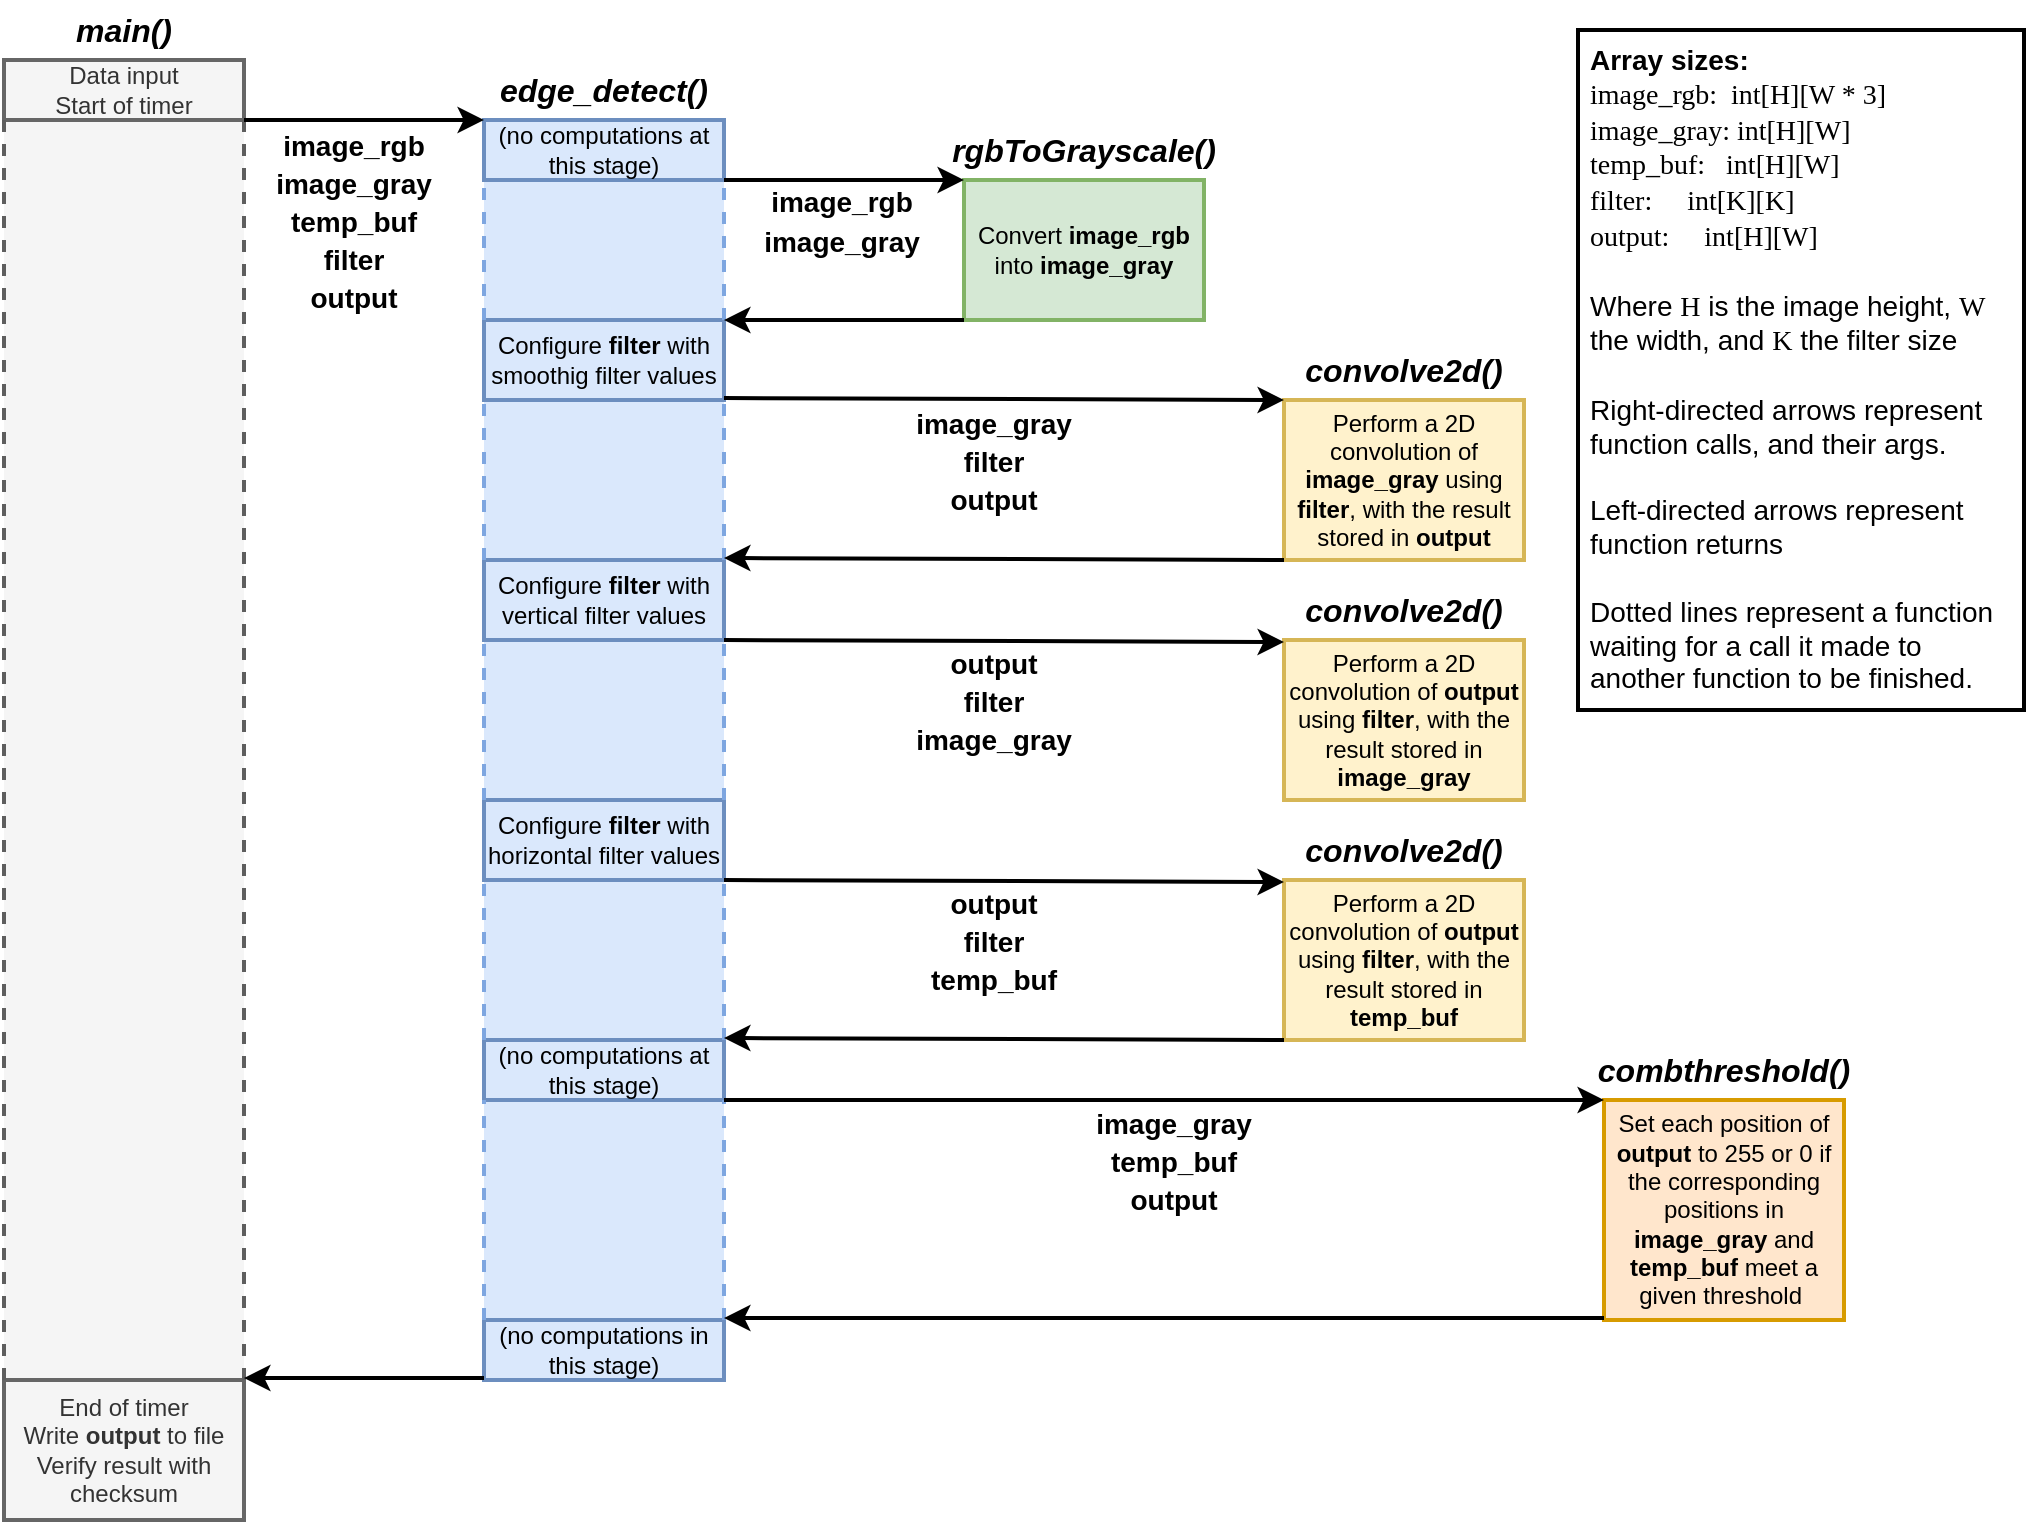 <mxfile version="19.0.3" type="device" pages="2"><diagram id="ccxOrVXAjAranKosORlL" name="V0"><mxGraphModel dx="1422" dy="857" grid="1" gridSize="10" guides="1" tooltips="1" connect="1" arrows="1" fold="1" page="1" pageScale="1" pageWidth="827" pageHeight="1169" math="0" shadow="0"><root><mxCell id="0"/><mxCell id="1" parent="0"/><mxCell id="yLVKy-cjiqrZQKPRFdLl-55" value="" style="rounded=0;whiteSpace=wrap;html=1;fontSize=16;strokeWidth=2;strokeColor=none;fillColor=#dae8fc;" parent="1" vertex="1"><mxGeometry x="320" y="90" width="120" height="570" as="geometry"/></mxCell><mxCell id="yLVKy-cjiqrZQKPRFdLl-54" value="" style="rounded=0;whiteSpace=wrap;html=1;fontSize=16;strokeWidth=2;strokeColor=none;fillColor=#f5f5f5;fontColor=#333333;" parent="1" vertex="1"><mxGeometry x="80" y="60" width="120" height="630" as="geometry"/></mxCell><mxCell id="yLVKy-cjiqrZQKPRFdLl-1" value="Data input&lt;br&gt;Start of timer" style="rounded=0;whiteSpace=wrap;html=1;strokeWidth=2;fillColor=#f5f5f5;fontColor=#333333;strokeColor=#666666;" parent="1" vertex="1"><mxGeometry x="80" y="30" width="120" height="30" as="geometry"/></mxCell><mxCell id="yLVKy-cjiqrZQKPRFdLl-2" value="(no computations in this stage)" style="rounded=0;whiteSpace=wrap;html=1;" parent="1" vertex="1"><mxGeometry x="320" y="60" width="120" height="30" as="geometry"/></mxCell><mxCell id="yLVKy-cjiqrZQKPRFdLl-3" value="Convert &lt;b&gt;image_rgb&lt;/b&gt; into &lt;b&gt;image_gray&lt;/b&gt;" style="rounded=0;whiteSpace=wrap;html=1;strokeWidth=2;fillColor=#d5e8d4;strokeColor=#82b366;" parent="1" vertex="1"><mxGeometry x="560" y="90" width="120" height="70" as="geometry"/></mxCell><mxCell id="yLVKy-cjiqrZQKPRFdLl-4" value="Configure filter with smoothig filter values" style="rounded=0;whiteSpace=wrap;html=1;" parent="1" vertex="1"><mxGeometry x="320" y="160" width="120" height="40" as="geometry"/></mxCell><mxCell id="yLVKy-cjiqrZQKPRFdLl-5" style="edgeStyle=orthogonalEdgeStyle;rounded=0;orthogonalLoop=1;jettySize=auto;html=1;exitX=0.5;exitY=1;exitDx=0;exitDy=0;" parent="1" source="yLVKy-cjiqrZQKPRFdLl-2" target="yLVKy-cjiqrZQKPRFdLl-2" edge="1"><mxGeometry relative="1" as="geometry"/></mxCell><mxCell id="yLVKy-cjiqrZQKPRFdLl-6" value="&lt;b&gt;&lt;font style=&quot;font-size: 16px;&quot;&gt;&lt;i&gt;main()&lt;/i&gt;&lt;/font&gt;&lt;/b&gt;" style="text;html=1;strokeColor=none;fillColor=none;align=center;verticalAlign=middle;whiteSpace=wrap;rounded=0;" parent="1" vertex="1"><mxGeometry x="110" width="60" height="30" as="geometry"/></mxCell><mxCell id="yLVKy-cjiqrZQKPRFdLl-7" value="&lt;span&gt;&lt;font style=&quot;font-size: 16px;&quot;&gt;&lt;i&gt;edge_detect()&lt;/i&gt;&lt;/font&gt;&lt;/span&gt;" style="text;html=1;strokeColor=none;fillColor=none;align=center;verticalAlign=middle;whiteSpace=wrap;rounded=0;fontStyle=1" parent="1" vertex="1"><mxGeometry x="350" y="30" width="60" height="30" as="geometry"/></mxCell><mxCell id="yLVKy-cjiqrZQKPRFdLl-8" value="&lt;span style=&quot;font-size: 16px;&quot;&gt;&lt;i&gt;rgbToGrayscale()&lt;/i&gt;&lt;/span&gt;" style="text;html=1;strokeColor=none;fillColor=none;align=center;verticalAlign=middle;whiteSpace=wrap;rounded=0;fontStyle=1" parent="1" vertex="1"><mxGeometry x="590" y="60" width="60" height="30" as="geometry"/></mxCell><mxCell id="yLVKy-cjiqrZQKPRFdLl-10" value="Perform a 2D convolution of &lt;b&gt;image_gray&lt;/b&gt; using &lt;b&gt;filter&lt;/b&gt;, with the result stored in &lt;b&gt;output&lt;/b&gt;" style="rounded=0;whiteSpace=wrap;html=1;strokeWidth=2;fillColor=#fff2cc;strokeColor=#d6b656;" parent="1" vertex="1"><mxGeometry x="720" y="200" width="120" height="80" as="geometry"/></mxCell><mxCell id="yLVKy-cjiqrZQKPRFdLl-11" value="&lt;span style=&quot;font-size: 16px;&quot;&gt;&lt;i&gt;convolve2d()&lt;/i&gt;&lt;/span&gt;" style="text;html=1;strokeColor=none;fillColor=none;align=center;verticalAlign=middle;whiteSpace=wrap;rounded=0;fontStyle=1" parent="1" vertex="1"><mxGeometry x="750" y="170" width="60" height="30" as="geometry"/></mxCell><mxCell id="yLVKy-cjiqrZQKPRFdLl-12" value="Configure filter with vertical filter values" style="rounded=0;whiteSpace=wrap;html=1;" parent="1" vertex="1"><mxGeometry x="320" y="280" width="120" height="40" as="geometry"/></mxCell><mxCell id="yLVKy-cjiqrZQKPRFdLl-13" value="Perform a 2D convolution of &lt;b&gt;output &lt;/b&gt;using &lt;b&gt;filter&lt;/b&gt;, with the result stored in &lt;b&gt;image_gray&lt;/b&gt;" style="rounded=0;whiteSpace=wrap;html=1;strokeWidth=2;fillColor=#fff2cc;strokeColor=#d6b656;" parent="1" vertex="1"><mxGeometry x="720" y="320" width="120" height="80" as="geometry"/></mxCell><mxCell id="yLVKy-cjiqrZQKPRFdLl-14" value="&lt;span style=&quot;font-size: 16px;&quot;&gt;&lt;i&gt;convolve2d()&lt;/i&gt;&lt;/span&gt;" style="text;html=1;strokeColor=none;fillColor=none;align=center;verticalAlign=middle;whiteSpace=wrap;rounded=0;fontStyle=1" parent="1" vertex="1"><mxGeometry x="750" y="290" width="60" height="30" as="geometry"/></mxCell><mxCell id="yLVKy-cjiqrZQKPRFdLl-15" value="Configure filter with horizontal filter values" style="rounded=0;whiteSpace=wrap;html=1;" parent="1" vertex="1"><mxGeometry x="320" y="400" width="120" height="40" as="geometry"/></mxCell><mxCell id="yLVKy-cjiqrZQKPRFdLl-16" value="Perform a 2D convolution of &lt;b&gt;output &lt;/b&gt;using &lt;b&gt;filter&lt;/b&gt;, with the result stored in &lt;b&gt;temp_buf&lt;/b&gt;" style="rounded=0;whiteSpace=wrap;html=1;strokeWidth=2;fillColor=#fff2cc;strokeColor=#d6b656;" parent="1" vertex="1"><mxGeometry x="720" y="440" width="120" height="80" as="geometry"/></mxCell><mxCell id="yLVKy-cjiqrZQKPRFdLl-17" value="&lt;span style=&quot;font-size: 16px;&quot;&gt;&lt;i&gt;convolve2d()&lt;/i&gt;&lt;/span&gt;" style="text;html=1;strokeColor=none;fillColor=none;align=center;verticalAlign=middle;whiteSpace=wrap;rounded=0;fontStyle=1" parent="1" vertex="1"><mxGeometry x="750" y="410" width="60" height="30" as="geometry"/></mxCell><mxCell id="yLVKy-cjiqrZQKPRFdLl-18" value="(no computations in this stage)" style="rounded=0;whiteSpace=wrap;html=1;" parent="1" vertex="1"><mxGeometry x="320" y="520" width="120" height="30" as="geometry"/></mxCell><mxCell id="yLVKy-cjiqrZQKPRFdLl-19" value="Set each position of &lt;b&gt;output &lt;/b&gt;to 255 or 0 if the corresponding positions in &lt;b&gt;image_gray &lt;/b&gt;and &lt;b&gt;temp_buf &lt;/b&gt;meet a given threshold&amp;nbsp;" style="rounded=0;whiteSpace=wrap;html=1;strokeWidth=2;fillColor=#ffe6cc;strokeColor=#d79b00;" parent="1" vertex="1"><mxGeometry x="880" y="550" width="120" height="110" as="geometry"/></mxCell><mxCell id="yLVKy-cjiqrZQKPRFdLl-20" value="&lt;span style=&quot;font-size: 16px;&quot;&gt;&lt;i&gt;combthreshold()&lt;/i&gt;&lt;/span&gt;" style="text;html=1;strokeColor=none;fillColor=none;align=center;verticalAlign=middle;whiteSpace=wrap;rounded=0;fontStyle=1" parent="1" vertex="1"><mxGeometry x="910" y="520" width="60" height="30" as="geometry"/></mxCell><mxCell id="yLVKy-cjiqrZQKPRFdLl-21" value="(no computations in this stage)" style="rounded=0;whiteSpace=wrap;html=1;strokeWidth=2;fillColor=#dae8fc;strokeColor=#6c8ebf;" parent="1" vertex="1"><mxGeometry x="320" y="660" width="120" height="30" as="geometry"/></mxCell><mxCell id="yLVKy-cjiqrZQKPRFdLl-22" value="End of timer&lt;br&gt;Write &lt;b&gt;output &lt;/b&gt;to file&lt;br&gt;Verify result with checksum" style="rounded=0;whiteSpace=wrap;html=1;strokeWidth=2;fillColor=#f5f5f5;fontColor=#333333;strokeColor=#666666;" parent="1" vertex="1"><mxGeometry x="80" y="690" width="120" height="70" as="geometry"/></mxCell><mxCell id="yLVKy-cjiqrZQKPRFdLl-24" value="" style="endArrow=none;dashed=1;html=1;rounded=0;fontSize=16;exitX=0;exitY=0;exitDx=0;exitDy=0;entryX=0;entryY=1;entryDx=0;entryDy=0;endSize=15;strokeWidth=2;strokeColor=#5E5E5E;" parent="1" source="yLVKy-cjiqrZQKPRFdLl-22" target="yLVKy-cjiqrZQKPRFdLl-1" edge="1"><mxGeometry width="50" height="50" relative="1" as="geometry"><mxPoint x="115" y="640" as="sourcePoint"/><mxPoint x="165" y="590" as="targetPoint"/></mxGeometry></mxCell><mxCell id="yLVKy-cjiqrZQKPRFdLl-25" value="" style="endArrow=none;dashed=1;html=1;rounded=0;fontSize=16;exitX=1;exitY=0;exitDx=0;exitDy=0;entryX=1;entryY=1;entryDx=0;entryDy=0;endSize=15;strokeWidth=2;strokeColor=#5E5E5E;" parent="1" source="yLVKy-cjiqrZQKPRFdLl-22" target="yLVKy-cjiqrZQKPRFdLl-1" edge="1"><mxGeometry width="50" height="50" relative="1" as="geometry"><mxPoint x="190" y="730" as="sourcePoint"/><mxPoint x="190" y="100" as="targetPoint"/></mxGeometry></mxCell><mxCell id="yLVKy-cjiqrZQKPRFdLl-26" value="(no computations at this stage)" style="rounded=0;whiteSpace=wrap;html=1;strokeWidth=2;fillColor=#dae8fc;strokeColor=#6c8ebf;" parent="1" vertex="1"><mxGeometry x="320" y="60" width="120" height="30" as="geometry"/></mxCell><mxCell id="yLVKy-cjiqrZQKPRFdLl-27" value="Configure &lt;b&gt;filter&lt;/b&gt; with smoothig filter values" style="rounded=0;whiteSpace=wrap;html=1;strokeWidth=2;fillColor=#dae8fc;strokeColor=#6c8ebf;" parent="1" vertex="1"><mxGeometry x="320" y="160" width="120" height="40" as="geometry"/></mxCell><mxCell id="yLVKy-cjiqrZQKPRFdLl-28" value="Configure &lt;b&gt;filter&lt;/b&gt; with vertical filter values" style="rounded=0;whiteSpace=wrap;html=1;strokeWidth=2;fillColor=#dae8fc;strokeColor=#6c8ebf;" parent="1" vertex="1"><mxGeometry x="320" y="280" width="120" height="40" as="geometry"/></mxCell><mxCell id="yLVKy-cjiqrZQKPRFdLl-29" value="Configure &lt;b&gt;filter&lt;/b&gt; with horizontal filter values" style="rounded=0;whiteSpace=wrap;html=1;strokeWidth=2;fillColor=#dae8fc;strokeColor=#6c8ebf;" parent="1" vertex="1"><mxGeometry x="320" y="400" width="120" height="40" as="geometry"/></mxCell><mxCell id="yLVKy-cjiqrZQKPRFdLl-30" value="(no computations at this stage)" style="rounded=0;whiteSpace=wrap;html=1;strokeWidth=2;fillColor=#dae8fc;strokeColor=#6c8ebf;" parent="1" vertex="1"><mxGeometry x="320" y="520" width="120" height="30" as="geometry"/></mxCell><mxCell id="yLVKy-cjiqrZQKPRFdLl-31" value="" style="endArrow=none;dashed=1;html=1;rounded=0;fontSize=16;endSize=15;strokeWidth=2;entryX=0;entryY=1;entryDx=0;entryDy=0;exitX=0;exitY=0;exitDx=0;exitDy=0;strokeColor=#7EA6E0;" parent="1" source="yLVKy-cjiqrZQKPRFdLl-27" target="yLVKy-cjiqrZQKPRFdLl-26" edge="1"><mxGeometry width="50" height="50" relative="1" as="geometry"><mxPoint x="240" y="440" as="sourcePoint"/><mxPoint x="290" y="390" as="targetPoint"/></mxGeometry></mxCell><mxCell id="yLVKy-cjiqrZQKPRFdLl-33" value="" style="endArrow=none;dashed=1;html=1;rounded=0;fontSize=16;endSize=15;strokeWidth=2;entryX=0;entryY=1;entryDx=0;entryDy=0;exitX=0;exitY=0;exitDx=0;exitDy=0;strokeColor=#7EA6E0;" parent="1" source="yLVKy-cjiqrZQKPRFdLl-28" target="yLVKy-cjiqrZQKPRFdLl-27" edge="1"><mxGeometry width="50" height="50" relative="1" as="geometry"><mxPoint x="240" y="440" as="sourcePoint"/><mxPoint x="290" y="390" as="targetPoint"/></mxGeometry></mxCell><mxCell id="yLVKy-cjiqrZQKPRFdLl-34" value="" style="endArrow=none;dashed=1;html=1;rounded=0;fontSize=16;endSize=15;strokeWidth=2;entryX=0;entryY=1;entryDx=0;entryDy=0;exitX=0;exitY=0;exitDx=0;exitDy=0;strokeColor=#7EA6E0;" parent="1" source="yLVKy-cjiqrZQKPRFdLl-29" target="yLVKy-cjiqrZQKPRFdLl-28" edge="1"><mxGeometry width="50" height="50" relative="1" as="geometry"><mxPoint x="240" y="440" as="sourcePoint"/><mxPoint x="290" y="390" as="targetPoint"/></mxGeometry></mxCell><mxCell id="yLVKy-cjiqrZQKPRFdLl-35" value="" style="endArrow=none;dashed=1;html=1;rounded=0;fontSize=16;endSize=15;strokeWidth=2;entryX=0;entryY=1;entryDx=0;entryDy=0;exitX=0;exitY=0;exitDx=0;exitDy=0;strokeColor=#7EA6E0;" parent="1" source="yLVKy-cjiqrZQKPRFdLl-30" target="yLVKy-cjiqrZQKPRFdLl-29" edge="1"><mxGeometry width="50" height="50" relative="1" as="geometry"><mxPoint x="240" y="440" as="sourcePoint"/><mxPoint x="290" y="390" as="targetPoint"/></mxGeometry></mxCell><mxCell id="yLVKy-cjiqrZQKPRFdLl-36" value="" style="endArrow=none;dashed=1;html=1;rounded=0;fontSize=16;endSize=15;strokeWidth=2;entryX=0;entryY=1;entryDx=0;entryDy=0;exitX=0;exitY=0;exitDx=0;exitDy=0;strokeColor=#7EA6E0;" parent="1" source="yLVKy-cjiqrZQKPRFdLl-21" target="yLVKy-cjiqrZQKPRFdLl-30" edge="1"><mxGeometry width="50" height="50" relative="1" as="geometry"><mxPoint x="240" y="440" as="sourcePoint"/><mxPoint x="290" y="390" as="targetPoint"/></mxGeometry></mxCell><mxCell id="yLVKy-cjiqrZQKPRFdLl-37" value="" style="endArrow=none;dashed=1;html=1;rounded=0;fontSize=16;endSize=15;strokeWidth=2;entryX=1;entryY=1;entryDx=0;entryDy=0;exitX=1;exitY=0;exitDx=0;exitDy=0;strokeColor=#7EA6E0;" parent="1" source="yLVKy-cjiqrZQKPRFdLl-27" target="yLVKy-cjiqrZQKPRFdLl-26" edge="1"><mxGeometry width="50" height="50" relative="1" as="geometry"><mxPoint x="240" y="440" as="sourcePoint"/><mxPoint x="290" y="390" as="targetPoint"/></mxGeometry></mxCell><mxCell id="yLVKy-cjiqrZQKPRFdLl-38" value="" style="endArrow=none;dashed=1;html=1;rounded=0;fontSize=16;endSize=15;strokeWidth=2;entryX=1;entryY=1;entryDx=0;entryDy=0;exitX=1;exitY=0;exitDx=0;exitDy=0;strokeColor=#7EA6E0;" parent="1" source="yLVKy-cjiqrZQKPRFdLl-28" target="yLVKy-cjiqrZQKPRFdLl-27" edge="1"><mxGeometry width="50" height="50" relative="1" as="geometry"><mxPoint x="240" y="440" as="sourcePoint"/><mxPoint x="290" y="390" as="targetPoint"/></mxGeometry></mxCell><mxCell id="yLVKy-cjiqrZQKPRFdLl-39" value="" style="endArrow=none;dashed=1;html=1;rounded=0;fontSize=16;endSize=15;strokeWidth=2;entryX=1;entryY=1;entryDx=0;entryDy=0;exitX=1;exitY=0;exitDx=0;exitDy=0;strokeColor=#7EA6E0;" parent="1" source="yLVKy-cjiqrZQKPRFdLl-29" target="yLVKy-cjiqrZQKPRFdLl-28" edge="1"><mxGeometry width="50" height="50" relative="1" as="geometry"><mxPoint x="240" y="440" as="sourcePoint"/><mxPoint x="290" y="390" as="targetPoint"/></mxGeometry></mxCell><mxCell id="yLVKy-cjiqrZQKPRFdLl-40" value="" style="endArrow=none;dashed=1;html=1;rounded=0;fontSize=16;endSize=15;strokeWidth=2;entryX=1;entryY=1;entryDx=0;entryDy=0;exitX=1;exitY=0;exitDx=0;exitDy=0;strokeColor=#7EA6E0;" parent="1" source="yLVKy-cjiqrZQKPRFdLl-30" target="yLVKy-cjiqrZQKPRFdLl-29" edge="1"><mxGeometry width="50" height="50" relative="1" as="geometry"><mxPoint x="240" y="440" as="sourcePoint"/><mxPoint x="290" y="390" as="targetPoint"/></mxGeometry></mxCell><mxCell id="yLVKy-cjiqrZQKPRFdLl-41" value="" style="endArrow=none;dashed=1;html=1;rounded=0;fontSize=16;endSize=15;strokeWidth=2;entryX=1;entryY=1;entryDx=0;entryDy=0;exitX=1;exitY=0;exitDx=0;exitDy=0;strokeColor=#7EA6E0;" parent="1" source="yLVKy-cjiqrZQKPRFdLl-21" target="yLVKy-cjiqrZQKPRFdLl-30" edge="1"><mxGeometry width="50" height="50" relative="1" as="geometry"><mxPoint x="240" y="440" as="sourcePoint"/><mxPoint x="290" y="390" as="targetPoint"/></mxGeometry></mxCell><mxCell id="yLVKy-cjiqrZQKPRFdLl-42" value="" style="endArrow=classic;html=1;rounded=0;fontSize=16;endSize=7;strokeWidth=2;exitX=1;exitY=1;exitDx=0;exitDy=0;entryX=0;entryY=0;entryDx=0;entryDy=0;" parent="1" source="yLVKy-cjiqrZQKPRFdLl-1" target="yLVKy-cjiqrZQKPRFdLl-26" edge="1"><mxGeometry width="50" height="50" relative="1" as="geometry"><mxPoint x="470" y="290" as="sourcePoint"/><mxPoint x="520" y="240" as="targetPoint"/></mxGeometry></mxCell><mxCell id="yLVKy-cjiqrZQKPRFdLl-44" value="" style="endArrow=classic;html=1;rounded=0;fontSize=16;endSize=7;strokeWidth=2;exitX=1;exitY=1;exitDx=0;exitDy=0;entryX=0;entryY=0;entryDx=0;entryDy=0;" parent="1" edge="1"><mxGeometry width="50" height="50" relative="1" as="geometry"><mxPoint x="440" y="90" as="sourcePoint"/><mxPoint x="560" y="90" as="targetPoint"/></mxGeometry></mxCell><mxCell id="yLVKy-cjiqrZQKPRFdLl-45" value="" style="endArrow=classic;html=1;rounded=0;fontSize=16;endSize=7;strokeWidth=2;exitX=1;exitY=1;exitDx=0;exitDy=0;entryX=0;entryY=0;entryDx=0;entryDy=0;" parent="1" target="yLVKy-cjiqrZQKPRFdLl-10" edge="1"><mxGeometry width="50" height="50" relative="1" as="geometry"><mxPoint x="440" y="199" as="sourcePoint"/><mxPoint x="560" y="199" as="targetPoint"/></mxGeometry></mxCell><mxCell id="yLVKy-cjiqrZQKPRFdLl-46" value="" style="endArrow=classic;html=1;rounded=0;fontSize=16;endSize=7;strokeWidth=2;exitX=1;exitY=1;exitDx=0;exitDy=0;entryX=0;entryY=0;entryDx=0;entryDy=0;" parent="1" edge="1"><mxGeometry width="50" height="50" relative="1" as="geometry"><mxPoint x="440" y="320" as="sourcePoint"/><mxPoint x="720" y="321" as="targetPoint"/></mxGeometry></mxCell><mxCell id="yLVKy-cjiqrZQKPRFdLl-47" value="" style="endArrow=classic;html=1;rounded=0;fontSize=16;endSize=7;strokeWidth=2;exitX=1;exitY=1;exitDx=0;exitDy=0;entryX=0;entryY=0;entryDx=0;entryDy=0;" parent="1" edge="1"><mxGeometry width="50" height="50" relative="1" as="geometry"><mxPoint x="440" y="440" as="sourcePoint"/><mxPoint x="720" y="441" as="targetPoint"/></mxGeometry></mxCell><mxCell id="yLVKy-cjiqrZQKPRFdLl-48" value="" style="endArrow=classic;html=1;rounded=0;fontSize=16;endSize=7;strokeWidth=2;exitX=1;exitY=1;exitDx=0;exitDy=0;entryX=0;entryY=0;entryDx=0;entryDy=0;" parent="1" edge="1"><mxGeometry width="50" height="50" relative="1" as="geometry"><mxPoint x="320" y="689" as="sourcePoint"/><mxPoint x="200" y="689" as="targetPoint"/></mxGeometry></mxCell><mxCell id="yLVKy-cjiqrZQKPRFdLl-49" value="" style="endArrow=classic;html=1;rounded=0;fontSize=16;endSize=7;strokeWidth=2;exitX=1;exitY=1;exitDx=0;exitDy=0;entryX=0;entryY=0;entryDx=0;entryDy=0;" parent="1" edge="1"><mxGeometry width="50" height="50" relative="1" as="geometry"><mxPoint x="560" y="160" as="sourcePoint"/><mxPoint x="440" y="160" as="targetPoint"/></mxGeometry></mxCell><mxCell id="yLVKy-cjiqrZQKPRFdLl-50" value="" style="endArrow=classic;html=1;rounded=0;fontSize=16;endSize=7;strokeWidth=2;exitX=1;exitY=1;exitDx=0;exitDy=0;entryX=0;entryY=0;entryDx=0;entryDy=0;" parent="1" edge="1"><mxGeometry width="50" height="50" relative="1" as="geometry"><mxPoint x="720" y="280" as="sourcePoint"/><mxPoint x="440" y="279" as="targetPoint"/></mxGeometry></mxCell><mxCell id="yLVKy-cjiqrZQKPRFdLl-51" value="" style="endArrow=classic;html=1;rounded=0;fontSize=16;endSize=7;strokeWidth=2;exitX=1;exitY=1;exitDx=0;exitDy=0;entryX=0;entryY=0;entryDx=0;entryDy=0;" parent="1" edge="1"><mxGeometry width="50" height="50" relative="1" as="geometry"><mxPoint x="720" y="520" as="sourcePoint"/><mxPoint x="440" y="519" as="targetPoint"/></mxGeometry></mxCell><mxCell id="yLVKy-cjiqrZQKPRFdLl-52" value="" style="endArrow=classic;html=1;rounded=0;fontSize=16;endSize=7;strokeWidth=2;exitX=1;exitY=1;exitDx=0;exitDy=0;entryX=0;entryY=0;entryDx=0;entryDy=0;" parent="1" target="yLVKy-cjiqrZQKPRFdLl-19" edge="1"><mxGeometry width="50" height="50" relative="1" as="geometry"><mxPoint x="440" y="550" as="sourcePoint"/><mxPoint x="720" y="551" as="targetPoint"/></mxGeometry></mxCell><mxCell id="yLVKy-cjiqrZQKPRFdLl-53" value="" style="endArrow=classic;html=1;rounded=0;fontSize=16;endSize=7;strokeWidth=2;exitX=1;exitY=1;exitDx=0;exitDy=0;entryX=0;entryY=0;entryDx=0;entryDy=0;" parent="1" edge="1"><mxGeometry width="50" height="50" relative="1" as="geometry"><mxPoint x="880" y="659" as="sourcePoint"/><mxPoint x="440" y="659" as="targetPoint"/></mxGeometry></mxCell><mxCell id="yLVKy-cjiqrZQKPRFdLl-57" value="&lt;b style=&quot;font-size: 14px;&quot;&gt;image_rgb&lt;br&gt;image_gray&lt;br&gt;temp_buf&lt;br&gt;filter&lt;br&gt;output&lt;/b&gt;" style="text;html=1;strokeColor=none;fillColor=none;align=center;verticalAlign=middle;whiteSpace=wrap;rounded=0;fontSize=16;" parent="1" vertex="1"><mxGeometry x="210" y="40" width="90" height="140" as="geometry"/></mxCell><mxCell id="yLVKy-cjiqrZQKPRFdLl-58" value="&lt;b style=&quot;font-size: 14px;&quot;&gt;image_rgb&lt;br&gt;image_gray&lt;br&gt;&lt;/b&gt;" style="text;html=1;strokeColor=none;fillColor=none;align=center;verticalAlign=middle;whiteSpace=wrap;rounded=0;fontSize=16;" parent="1" vertex="1"><mxGeometry x="454" y="85" width="90" height="50" as="geometry"/></mxCell><mxCell id="yLVKy-cjiqrZQKPRFdLl-59" value="&lt;b style=&quot;font-size: 14px;&quot;&gt;image_gray&lt;br&gt;filter&lt;br&gt;output&lt;/b&gt;" style="text;html=1;strokeColor=none;fillColor=none;align=center;verticalAlign=middle;whiteSpace=wrap;rounded=0;fontSize=16;" parent="1" vertex="1"><mxGeometry x="530" y="200" width="90" height="60" as="geometry"/></mxCell><mxCell id="yLVKy-cjiqrZQKPRFdLl-61" value="&lt;font style=&quot;font-size: 14px;&quot;&gt;&lt;b&gt;output&lt;br&gt;filter&lt;br&gt;image_gray&lt;/b&gt;&lt;/font&gt;" style="text;html=1;strokeColor=none;fillColor=none;align=center;verticalAlign=middle;whiteSpace=wrap;rounded=0;fontSize=16;" parent="1" vertex="1"><mxGeometry x="530" y="320" width="90" height="60" as="geometry"/></mxCell><mxCell id="yLVKy-cjiqrZQKPRFdLl-62" value="&lt;font style=&quot;font-size: 14px;&quot;&gt;&lt;b&gt;output&lt;br&gt;filter&lt;br&gt;temp_buf&lt;br&gt;&lt;/b&gt;&lt;/font&gt;" style="text;html=1;strokeColor=none;fillColor=none;align=center;verticalAlign=middle;whiteSpace=wrap;rounded=0;fontSize=16;" parent="1" vertex="1"><mxGeometry x="530" y="440" width="90" height="60" as="geometry"/></mxCell><mxCell id="yLVKy-cjiqrZQKPRFdLl-63" value="&lt;font style=&quot;font-size: 14px;&quot;&gt;&lt;b&gt;image_gray&lt;br&gt;temp_buf&lt;br&gt;output&lt;br&gt;&lt;/b&gt;&lt;/font&gt;" style="text;html=1;strokeColor=none;fillColor=none;align=center;verticalAlign=middle;whiteSpace=wrap;rounded=0;fontSize=16;" parent="1" vertex="1"><mxGeometry x="620" y="550" width="90" height="60" as="geometry"/></mxCell><mxCell id="yLVKy-cjiqrZQKPRFdLl-64" value="&lt;b&gt;Array sizes:&lt;/b&gt;&lt;br&gt;&lt;font face=&quot;Lucida Console&quot;&gt;image_rgb:&amp;nbsp; int[H][W * 3]&lt;br&gt;image_gray: int[H][W]&lt;br&gt;temp_buf:&amp;nbsp; &amp;nbsp;int[H][W]&lt;br&gt;filter:&amp;nbsp; &amp;nbsp; &amp;nbsp;int[K][K]&lt;br&gt;output:&amp;nbsp; &amp;nbsp; &amp;nbsp;int[H][W]&lt;/font&gt;&lt;br&gt;&lt;br&gt;Where &lt;font face=&quot;Lucida Console&quot;&gt;H&lt;/font&gt; is the image height, &lt;font face=&quot;Lucida Console&quot;&gt;W&lt;/font&gt; the width, and &lt;font face=&quot;Lucida Console&quot;&gt;K&lt;/font&gt; the filter size&lt;br&gt;&lt;br&gt;Right-directed arrows represent function calls, and their args.&lt;br&gt;&lt;br&gt;Left-directed arrows represent function returns&lt;br&gt;&lt;br&gt;Dotted lines represent a function waiting for a call it made to another function to be finished." style="rounded=0;whiteSpace=wrap;html=1;fontSize=14;strokeWidth=2;align=left;verticalAlign=top;spacingRight=4;spacingLeft=4;" parent="1" vertex="1"><mxGeometry x="867" y="15" width="223" height="340" as="geometry"/></mxCell></root></mxGraphModel></diagram><diagram name="V0CE" id="IgZi2u6D_sZ9VnuwloYx"><mxGraphModel dx="1422" dy="857" grid="1" gridSize="10" guides="1" tooltips="1" connect="1" arrows="1" fold="1" page="1" pageScale="1" pageWidth="827" pageHeight="1169" math="0" shadow="0"><root><mxCell id="4WJlvGNZ0KRUHMqOO3Tz-0"/><mxCell id="4WJlvGNZ0KRUHMqOO3Tz-1" parent="4WJlvGNZ0KRUHMqOO3Tz-0"/><mxCell id="4WJlvGNZ0KRUHMqOO3Tz-2" value="" style="rounded=0;whiteSpace=wrap;html=1;fontSize=16;strokeWidth=2;strokeColor=none;fillColor=#dae8fc;" vertex="1" parent="4WJlvGNZ0KRUHMqOO3Tz-1"><mxGeometry x="320" y="90" width="120" height="610" as="geometry"/></mxCell><mxCell id="4WJlvGNZ0KRUHMqOO3Tz-3" value="" style="rounded=0;whiteSpace=wrap;html=1;fontSize=16;strokeWidth=2;strokeColor=none;fillColor=#f5f5f5;fontColor=#333333;" vertex="1" parent="4WJlvGNZ0KRUHMqOO3Tz-1"><mxGeometry x="80" y="60" width="120" height="670" as="geometry"/></mxCell><mxCell id="4WJlvGNZ0KRUHMqOO3Tz-4" value="Data input&lt;br&gt;Start of timer" style="rounded=0;whiteSpace=wrap;html=1;strokeWidth=2;fillColor=#f5f5f5;fontColor=#333333;strokeColor=#666666;" vertex="1" parent="4WJlvGNZ0KRUHMqOO3Tz-1"><mxGeometry x="80" y="30" width="120" height="30" as="geometry"/></mxCell><mxCell id="4WJlvGNZ0KRUHMqOO3Tz-5" value="(no computations in this stage)" style="rounded=0;whiteSpace=wrap;html=1;" vertex="1" parent="4WJlvGNZ0KRUHMqOO3Tz-1"><mxGeometry x="320" y="60" width="120" height="30" as="geometry"/></mxCell><mxCell id="4WJlvGNZ0KRUHMqOO3Tz-6" value="Convert &lt;b&gt;image_rgb&lt;/b&gt; into &lt;b&gt;image_gray&lt;/b&gt;" style="rounded=0;whiteSpace=wrap;html=1;strokeWidth=2;fillColor=#d5e8d4;strokeColor=#82b366;" vertex="1" parent="4WJlvGNZ0KRUHMqOO3Tz-1"><mxGeometry x="560" y="120" width="120" height="70" as="geometry"/></mxCell><mxCell id="4WJlvGNZ0KRUHMqOO3Tz-8" style="edgeStyle=orthogonalEdgeStyle;rounded=0;orthogonalLoop=1;jettySize=auto;html=1;exitX=0.5;exitY=1;exitDx=0;exitDy=0;" edge="1" parent="4WJlvGNZ0KRUHMqOO3Tz-1" source="4WJlvGNZ0KRUHMqOO3Tz-5" target="4WJlvGNZ0KRUHMqOO3Tz-5"><mxGeometry relative="1" as="geometry"/></mxCell><mxCell id="4WJlvGNZ0KRUHMqOO3Tz-9" value="&lt;b&gt;&lt;font style=&quot;font-size: 16px;&quot;&gt;&lt;i&gt;main()&lt;/i&gt;&lt;/font&gt;&lt;/b&gt;" style="text;html=1;strokeColor=none;fillColor=none;align=center;verticalAlign=middle;whiteSpace=wrap;rounded=0;" vertex="1" parent="4WJlvGNZ0KRUHMqOO3Tz-1"><mxGeometry x="110" width="60" height="30" as="geometry"/></mxCell><mxCell id="4WJlvGNZ0KRUHMqOO3Tz-10" value="&lt;span&gt;&lt;font style=&quot;font-size: 16px;&quot;&gt;&lt;i&gt;edge_detect()&lt;/i&gt;&lt;/font&gt;&lt;/span&gt;" style="text;html=1;strokeColor=none;fillColor=none;align=center;verticalAlign=middle;whiteSpace=wrap;rounded=0;fontStyle=1" vertex="1" parent="4WJlvGNZ0KRUHMqOO3Tz-1"><mxGeometry x="350" y="30" width="60" height="30" as="geometry"/></mxCell><mxCell id="4WJlvGNZ0KRUHMqOO3Tz-11" value="&lt;span style=&quot;font-size: 16px;&quot;&gt;&lt;i&gt;rgbToGrayscale()&lt;/i&gt;&lt;/span&gt;" style="text;html=1;strokeColor=none;fillColor=none;align=center;verticalAlign=middle;whiteSpace=wrap;rounded=0;fontStyle=1" vertex="1" parent="4WJlvGNZ0KRUHMqOO3Tz-1"><mxGeometry x="590" y="90" width="60" height="30" as="geometry"/></mxCell><mxCell id="4WJlvGNZ0KRUHMqOO3Tz-12" value="Perform a 2D conv. of &lt;b&gt;image_gray&lt;/b&gt; using a local smoothing filter, with the result stored in &lt;b&gt;output&lt;/b&gt;" style="rounded=0;whiteSpace=wrap;html=1;strokeWidth=2;fillColor=#fff2cc;strokeColor=#d6b656;" vertex="1" parent="4WJlvGNZ0KRUHMqOO3Tz-1"><mxGeometry x="680" y="230" width="120" height="80" as="geometry"/></mxCell><mxCell id="4WJlvGNZ0KRUHMqOO3Tz-13" value="&lt;span style=&quot;font-size: 16px;&quot;&gt;&lt;i&gt;convolve2d_smooth()&lt;/i&gt;&lt;/span&gt;" style="text;html=1;strokeColor=none;fillColor=none;align=center;verticalAlign=middle;whiteSpace=wrap;rounded=0;fontStyle=1" vertex="1" parent="4WJlvGNZ0KRUHMqOO3Tz-1"><mxGeometry x="710" y="200" width="60" height="30" as="geometry"/></mxCell><mxCell id="4WJlvGNZ0KRUHMqOO3Tz-15" value="Perform a 2D conv. of &lt;b&gt;output &lt;/b&gt;using local vertical filter, with the result stored in &lt;b&gt;image_gray&lt;/b&gt;" style="rounded=0;whiteSpace=wrap;html=1;strokeWidth=2;fillColor=#e1d5e7;strokeColor=#9673a6;" vertex="1" parent="4WJlvGNZ0KRUHMqOO3Tz-1"><mxGeometry x="800" y="350" width="120" height="80" as="geometry"/></mxCell><mxCell id="4WJlvGNZ0KRUHMqOO3Tz-16" value="&lt;span style=&quot;font-size: 16px;&quot;&gt;&lt;i&gt;convolve2d_vertical()&lt;/i&gt;&lt;/span&gt;" style="text;html=1;strokeColor=none;fillColor=none;align=center;verticalAlign=middle;whiteSpace=wrap;rounded=0;fontStyle=1" vertex="1" parent="4WJlvGNZ0KRUHMqOO3Tz-1"><mxGeometry x="830" y="320" width="60" height="30" as="geometry"/></mxCell><mxCell id="4WJlvGNZ0KRUHMqOO3Tz-18" value="Perform a 2D conv. of &lt;b&gt;output &lt;/b&gt;using a local horizontal filter, with the result stored in &lt;b&gt;temp_buf&lt;/b&gt;" style="rounded=0;whiteSpace=wrap;html=1;strokeWidth=2;fillColor=#f8cecc;strokeColor=#b85450;" vertex="1" parent="4WJlvGNZ0KRUHMqOO3Tz-1"><mxGeometry x="920" y="470" width="120" height="80" as="geometry"/></mxCell><mxCell id="4WJlvGNZ0KRUHMqOO3Tz-19" value="&lt;span style=&quot;font-size: 16px;&quot;&gt;&lt;i&gt;convolve2d_horizontal()&lt;/i&gt;&lt;/span&gt;" style="text;html=1;strokeColor=none;fillColor=none;align=center;verticalAlign=middle;whiteSpace=wrap;rounded=0;fontStyle=1" vertex="1" parent="4WJlvGNZ0KRUHMqOO3Tz-1"><mxGeometry x="950" y="440" width="60" height="30" as="geometry"/></mxCell><mxCell id="4WJlvGNZ0KRUHMqOO3Tz-21" value="Set each position of &lt;b&gt;output &lt;/b&gt;to 255 or 0 if the corresponding positions in &lt;b&gt;image_gray &lt;/b&gt;and &lt;b&gt;temp_buf &lt;/b&gt;meet a given threshold&amp;nbsp;" style="rounded=0;whiteSpace=wrap;html=1;strokeWidth=2;fillColor=#ffe6cc;strokeColor=#d79b00;" vertex="1" parent="4WJlvGNZ0KRUHMqOO3Tz-1"><mxGeometry x="1040" y="585" width="120" height="110" as="geometry"/></mxCell><mxCell id="4WJlvGNZ0KRUHMqOO3Tz-22" value="&lt;span style=&quot;font-size: 16px;&quot;&gt;&lt;i&gt;combthreshold()&lt;/i&gt;&lt;/span&gt;" style="text;html=1;strokeColor=none;fillColor=none;align=center;verticalAlign=middle;whiteSpace=wrap;rounded=0;fontStyle=1" vertex="1" parent="4WJlvGNZ0KRUHMqOO3Tz-1"><mxGeometry x="1070" y="560" width="60" height="30" as="geometry"/></mxCell><mxCell id="4WJlvGNZ0KRUHMqOO3Tz-23" value="(no computations in this stage)" style="rounded=0;whiteSpace=wrap;html=1;strokeWidth=2;fillColor=#dae8fc;strokeColor=#6c8ebf;" vertex="1" parent="4WJlvGNZ0KRUHMqOO3Tz-1"><mxGeometry x="320" y="695" width="120" height="30" as="geometry"/></mxCell><mxCell id="4WJlvGNZ0KRUHMqOO3Tz-24" value="End of timer&lt;br&gt;Write &lt;b&gt;output &lt;/b&gt;to file&lt;br&gt;Verify result with checksum" style="rounded=0;whiteSpace=wrap;html=1;strokeWidth=2;fillColor=#f5f5f5;fontColor=#333333;strokeColor=#666666;" vertex="1" parent="4WJlvGNZ0KRUHMqOO3Tz-1"><mxGeometry x="80" y="725" width="120" height="70" as="geometry"/></mxCell><mxCell id="4WJlvGNZ0KRUHMqOO3Tz-25" value="" style="endArrow=none;dashed=1;html=1;rounded=0;fontSize=16;exitX=0;exitY=0;exitDx=0;exitDy=0;entryX=0;entryY=1;entryDx=0;entryDy=0;endSize=15;strokeWidth=2;strokeColor=#5E5E5E;" edge="1" parent="4WJlvGNZ0KRUHMqOO3Tz-1" source="4WJlvGNZ0KRUHMqOO3Tz-24" target="4WJlvGNZ0KRUHMqOO3Tz-4"><mxGeometry width="50" height="50" relative="1" as="geometry"><mxPoint x="115" y="640" as="sourcePoint"/><mxPoint x="165" y="590" as="targetPoint"/></mxGeometry></mxCell><mxCell id="4WJlvGNZ0KRUHMqOO3Tz-26" value="" style="endArrow=none;dashed=1;html=1;rounded=0;fontSize=16;exitX=1;exitY=0;exitDx=0;exitDy=0;entryX=1;entryY=1;entryDx=0;entryDy=0;endSize=15;strokeWidth=2;strokeColor=#5E5E5E;" edge="1" parent="4WJlvGNZ0KRUHMqOO3Tz-1" source="4WJlvGNZ0KRUHMqOO3Tz-24" target="4WJlvGNZ0KRUHMqOO3Tz-4"><mxGeometry width="50" height="50" relative="1" as="geometry"><mxPoint x="190" y="730" as="sourcePoint"/><mxPoint x="190" y="100" as="targetPoint"/></mxGeometry></mxCell><mxCell id="4WJlvGNZ0KRUHMqOO3Tz-27" value="Creation of &lt;b&gt;image_gray and&lt;/b&gt;&amp;nbsp;&lt;b&gt;temp_buf&lt;/b&gt;" style="rounded=0;whiteSpace=wrap;html=1;strokeWidth=2;fillColor=#dae8fc;strokeColor=#6c8ebf;" vertex="1" parent="4WJlvGNZ0KRUHMqOO3Tz-1"><mxGeometry x="320" y="60" width="120" height="60" as="geometry"/></mxCell><mxCell id="4WJlvGNZ0KRUHMqOO3Tz-28" value="(no computations at this stage)" style="rounded=0;whiteSpace=wrap;html=1;strokeWidth=2;fillColor=#dae8fc;strokeColor=#6c8ebf;" vertex="1" parent="4WJlvGNZ0KRUHMqOO3Tz-1"><mxGeometry x="320" y="190" width="120" height="40" as="geometry"/></mxCell><mxCell id="4WJlvGNZ0KRUHMqOO3Tz-29" value="(no computations at this stage)" style="rounded=0;whiteSpace=wrap;html=1;strokeWidth=2;fillColor=#dae8fc;strokeColor=#6c8ebf;" vertex="1" parent="4WJlvGNZ0KRUHMqOO3Tz-1"><mxGeometry x="320" y="310" width="120" height="40" as="geometry"/></mxCell><mxCell id="4WJlvGNZ0KRUHMqOO3Tz-30" value="(no computations at this stage)" style="rounded=0;whiteSpace=wrap;html=1;strokeWidth=2;fillColor=#dae8fc;strokeColor=#6c8ebf;" vertex="1" parent="4WJlvGNZ0KRUHMqOO3Tz-1"><mxGeometry x="320" y="430" width="120" height="40" as="geometry"/></mxCell><mxCell id="4WJlvGNZ0KRUHMqOO3Tz-31" value="(no computations at this stage)" style="rounded=0;whiteSpace=wrap;html=1;strokeWidth=2;fillColor=#dae8fc;strokeColor=#6c8ebf;" vertex="1" parent="4WJlvGNZ0KRUHMqOO3Tz-1"><mxGeometry x="320" y="550" width="120" height="30" as="geometry"/></mxCell><mxCell id="4WJlvGNZ0KRUHMqOO3Tz-32" value="" style="endArrow=none;dashed=1;html=1;rounded=0;fontSize=16;endSize=15;strokeWidth=2;entryX=0;entryY=1;entryDx=0;entryDy=0;exitX=0;exitY=0;exitDx=0;exitDy=0;strokeColor=#7EA6E0;" edge="1" parent="4WJlvGNZ0KRUHMqOO3Tz-1" source="4WJlvGNZ0KRUHMqOO3Tz-28" target="4WJlvGNZ0KRUHMqOO3Tz-27"><mxGeometry width="50" height="50" relative="1" as="geometry"><mxPoint x="240" y="440" as="sourcePoint"/><mxPoint x="290" y="390" as="targetPoint"/></mxGeometry></mxCell><mxCell id="4WJlvGNZ0KRUHMqOO3Tz-33" value="" style="endArrow=none;dashed=1;html=1;rounded=0;fontSize=16;endSize=15;strokeWidth=2;entryX=0;entryY=1;entryDx=0;entryDy=0;exitX=0;exitY=0;exitDx=0;exitDy=0;strokeColor=#7EA6E0;" edge="1" parent="4WJlvGNZ0KRUHMqOO3Tz-1" source="4WJlvGNZ0KRUHMqOO3Tz-29" target="4WJlvGNZ0KRUHMqOO3Tz-28"><mxGeometry width="50" height="50" relative="1" as="geometry"><mxPoint x="240" y="480" as="sourcePoint"/><mxPoint x="290" y="430" as="targetPoint"/></mxGeometry></mxCell><mxCell id="4WJlvGNZ0KRUHMqOO3Tz-34" value="" style="endArrow=none;dashed=1;html=1;rounded=0;fontSize=16;endSize=15;strokeWidth=2;entryX=0;entryY=1;entryDx=0;entryDy=0;exitX=0;exitY=0;exitDx=0;exitDy=0;strokeColor=#7EA6E0;" edge="1" parent="4WJlvGNZ0KRUHMqOO3Tz-1" source="4WJlvGNZ0KRUHMqOO3Tz-30" target="4WJlvGNZ0KRUHMqOO3Tz-29"><mxGeometry width="50" height="50" relative="1" as="geometry"><mxPoint x="240" y="480" as="sourcePoint"/><mxPoint x="290" y="430" as="targetPoint"/></mxGeometry></mxCell><mxCell id="4WJlvGNZ0KRUHMqOO3Tz-35" value="" style="endArrow=none;dashed=1;html=1;rounded=0;fontSize=16;endSize=15;strokeWidth=2;entryX=0;entryY=1;entryDx=0;entryDy=0;exitX=0;exitY=0;exitDx=0;exitDy=0;strokeColor=#7EA6E0;" edge="1" parent="4WJlvGNZ0KRUHMqOO3Tz-1" source="4WJlvGNZ0KRUHMqOO3Tz-31" target="4WJlvGNZ0KRUHMqOO3Tz-30"><mxGeometry width="50" height="50" relative="1" as="geometry"><mxPoint x="240" y="480" as="sourcePoint"/><mxPoint x="290" y="430" as="targetPoint"/></mxGeometry></mxCell><mxCell id="4WJlvGNZ0KRUHMqOO3Tz-36" value="" style="endArrow=none;dashed=1;html=1;rounded=0;fontSize=16;endSize=15;strokeWidth=2;entryX=0;entryY=1;entryDx=0;entryDy=0;exitX=0;exitY=0;exitDx=0;exitDy=0;strokeColor=#7EA6E0;" edge="1" parent="4WJlvGNZ0KRUHMqOO3Tz-1" source="4WJlvGNZ0KRUHMqOO3Tz-23" target="4WJlvGNZ0KRUHMqOO3Tz-31"><mxGeometry width="50" height="50" relative="1" as="geometry"><mxPoint x="240" y="480" as="sourcePoint"/><mxPoint x="290" y="430" as="targetPoint"/></mxGeometry></mxCell><mxCell id="4WJlvGNZ0KRUHMqOO3Tz-37" value="" style="endArrow=none;dashed=1;html=1;rounded=0;fontSize=16;endSize=15;strokeWidth=2;entryX=1;entryY=1;entryDx=0;entryDy=0;exitX=1;exitY=0;exitDx=0;exitDy=0;strokeColor=#7EA6E0;" edge="1" parent="4WJlvGNZ0KRUHMqOO3Tz-1" source="4WJlvGNZ0KRUHMqOO3Tz-28" target="4WJlvGNZ0KRUHMqOO3Tz-27"><mxGeometry width="50" height="50" relative="1" as="geometry"><mxPoint x="240" y="440" as="sourcePoint"/><mxPoint x="290" y="390" as="targetPoint"/></mxGeometry></mxCell><mxCell id="4WJlvGNZ0KRUHMqOO3Tz-38" value="" style="endArrow=none;dashed=1;html=1;rounded=0;fontSize=16;endSize=15;strokeWidth=2;entryX=1;entryY=1;entryDx=0;entryDy=0;exitX=1;exitY=0;exitDx=0;exitDy=0;strokeColor=#7EA6E0;" edge="1" parent="4WJlvGNZ0KRUHMqOO3Tz-1" source="4WJlvGNZ0KRUHMqOO3Tz-29" target="4WJlvGNZ0KRUHMqOO3Tz-28"><mxGeometry width="50" height="50" relative="1" as="geometry"><mxPoint x="240" y="480" as="sourcePoint"/><mxPoint x="290" y="430" as="targetPoint"/></mxGeometry></mxCell><mxCell id="4WJlvGNZ0KRUHMqOO3Tz-39" value="" style="endArrow=none;dashed=1;html=1;rounded=0;fontSize=16;endSize=15;strokeWidth=2;entryX=1;entryY=1;entryDx=0;entryDy=0;exitX=1;exitY=0;exitDx=0;exitDy=0;strokeColor=#7EA6E0;" edge="1" parent="4WJlvGNZ0KRUHMqOO3Tz-1" source="4WJlvGNZ0KRUHMqOO3Tz-30" target="4WJlvGNZ0KRUHMqOO3Tz-29"><mxGeometry width="50" height="50" relative="1" as="geometry"><mxPoint x="240" y="480" as="sourcePoint"/><mxPoint x="290" y="430" as="targetPoint"/></mxGeometry></mxCell><mxCell id="4WJlvGNZ0KRUHMqOO3Tz-40" value="" style="endArrow=none;dashed=1;html=1;rounded=0;fontSize=16;endSize=15;strokeWidth=2;entryX=1;entryY=1;entryDx=0;entryDy=0;exitX=1;exitY=0;exitDx=0;exitDy=0;strokeColor=#7EA6E0;" edge="1" parent="4WJlvGNZ0KRUHMqOO3Tz-1" source="4WJlvGNZ0KRUHMqOO3Tz-31" target="4WJlvGNZ0KRUHMqOO3Tz-30"><mxGeometry width="50" height="50" relative="1" as="geometry"><mxPoint x="240" y="480" as="sourcePoint"/><mxPoint x="290" y="430" as="targetPoint"/></mxGeometry></mxCell><mxCell id="4WJlvGNZ0KRUHMqOO3Tz-41" value="" style="endArrow=none;dashed=1;html=1;rounded=0;fontSize=16;endSize=15;strokeWidth=2;entryX=1;entryY=1;entryDx=0;entryDy=0;exitX=1;exitY=0;exitDx=0;exitDy=0;strokeColor=#7EA6E0;" edge="1" parent="4WJlvGNZ0KRUHMqOO3Tz-1" source="4WJlvGNZ0KRUHMqOO3Tz-23" target="4WJlvGNZ0KRUHMqOO3Tz-31"><mxGeometry width="50" height="50" relative="1" as="geometry"><mxPoint x="240" y="480" as="sourcePoint"/><mxPoint x="290" y="430" as="targetPoint"/></mxGeometry></mxCell><mxCell id="4WJlvGNZ0KRUHMqOO3Tz-42" value="" style="endArrow=classic;html=1;rounded=0;fontSize=16;endSize=7;strokeWidth=2;exitX=1;exitY=1;exitDx=0;exitDy=0;entryX=0;entryY=0;entryDx=0;entryDy=0;" edge="1" parent="4WJlvGNZ0KRUHMqOO3Tz-1" source="4WJlvGNZ0KRUHMqOO3Tz-4" target="4WJlvGNZ0KRUHMqOO3Tz-27"><mxGeometry width="50" height="50" relative="1" as="geometry"><mxPoint x="470" y="290" as="sourcePoint"/><mxPoint x="520" y="240" as="targetPoint"/></mxGeometry></mxCell><mxCell id="4WJlvGNZ0KRUHMqOO3Tz-43" value="" style="endArrow=classic;html=1;rounded=0;fontSize=16;endSize=7;strokeWidth=2;exitX=1;exitY=1;exitDx=0;exitDy=0;entryX=0;entryY=0;entryDx=0;entryDy=0;" edge="1" parent="4WJlvGNZ0KRUHMqOO3Tz-1"><mxGeometry width="50" height="50" relative="1" as="geometry"><mxPoint x="440" y="120" as="sourcePoint"/><mxPoint x="560" y="120" as="targetPoint"/></mxGeometry></mxCell><mxCell id="4WJlvGNZ0KRUHMqOO3Tz-44" value="" style="endArrow=classic;html=1;rounded=0;fontSize=16;endSize=7;strokeWidth=2;exitX=1;exitY=1;exitDx=0;exitDy=0;" edge="1" parent="4WJlvGNZ0KRUHMqOO3Tz-1" source="4WJlvGNZ0KRUHMqOO3Tz-28"><mxGeometry width="50" height="50" relative="1" as="geometry"><mxPoint x="440" y="239" as="sourcePoint"/><mxPoint x="680" y="230" as="targetPoint"/></mxGeometry></mxCell><mxCell id="4WJlvGNZ0KRUHMqOO3Tz-45" value="" style="endArrow=classic;html=1;rounded=0;fontSize=16;endSize=7;strokeWidth=2;entryX=0;entryY=0;entryDx=0;entryDy=0;" edge="1" parent="4WJlvGNZ0KRUHMqOO3Tz-1" target="4WJlvGNZ0KRUHMqOO3Tz-15"><mxGeometry width="50" height="50" relative="1" as="geometry"><mxPoint x="440" y="350" as="sourcePoint"/><mxPoint x="720" y="361" as="targetPoint"/></mxGeometry></mxCell><mxCell id="4WJlvGNZ0KRUHMqOO3Tz-46" value="" style="endArrow=classic;html=1;rounded=0;fontSize=16;endSize=7;strokeWidth=2;exitX=1;exitY=1;exitDx=0;exitDy=0;entryX=0;entryY=0;entryDx=0;entryDy=0;" edge="1" parent="4WJlvGNZ0KRUHMqOO3Tz-1" target="4WJlvGNZ0KRUHMqOO3Tz-18" source="4WJlvGNZ0KRUHMqOO3Tz-30"><mxGeometry width="50" height="50" relative="1" as="geometry"><mxPoint x="440" y="480" as="sourcePoint"/><mxPoint x="720" y="481" as="targetPoint"/></mxGeometry></mxCell><mxCell id="4WJlvGNZ0KRUHMqOO3Tz-47" value="" style="endArrow=classic;html=1;rounded=0;fontSize=16;endSize=7;strokeWidth=2;exitX=1;exitY=1;exitDx=0;exitDy=0;entryX=0;entryY=0;entryDx=0;entryDy=0;" edge="1" parent="4WJlvGNZ0KRUHMqOO3Tz-1"><mxGeometry width="50" height="50" relative="1" as="geometry"><mxPoint x="320" y="724.5" as="sourcePoint"/><mxPoint x="200" y="724.5" as="targetPoint"/></mxGeometry></mxCell><mxCell id="4WJlvGNZ0KRUHMqOO3Tz-48" value="" style="endArrow=classic;html=1;rounded=0;fontSize=16;endSize=7;strokeWidth=2;exitX=1;exitY=1;exitDx=0;exitDy=0;entryX=0;entryY=0;entryDx=0;entryDy=0;" edge="1" parent="4WJlvGNZ0KRUHMqOO3Tz-1"><mxGeometry width="50" height="50" relative="1" as="geometry"><mxPoint x="560" y="189" as="sourcePoint"/><mxPoint x="440" y="189" as="targetPoint"/></mxGeometry></mxCell><mxCell id="4WJlvGNZ0KRUHMqOO3Tz-49" value="" style="endArrow=classic;html=1;rounded=0;fontSize=16;endSize=7;strokeWidth=2;exitX=0;exitY=1;exitDx=0;exitDy=0;" edge="1" parent="4WJlvGNZ0KRUHMqOO3Tz-1" source="4WJlvGNZ0KRUHMqOO3Tz-12"><mxGeometry width="50" height="50" relative="1" as="geometry"><mxPoint x="720" y="320" as="sourcePoint"/><mxPoint x="440" y="310" as="targetPoint"/></mxGeometry></mxCell><mxCell id="4WJlvGNZ0KRUHMqOO3Tz-50" value="" style="endArrow=classic;html=1;rounded=0;fontSize=16;endSize=7;strokeWidth=2;exitX=0;exitY=1;exitDx=0;exitDy=0;" edge="1" parent="4WJlvGNZ0KRUHMqOO3Tz-1" source="4WJlvGNZ0KRUHMqOO3Tz-18"><mxGeometry width="50" height="50" relative="1" as="geometry"><mxPoint x="720" y="560" as="sourcePoint"/><mxPoint x="440" y="550" as="targetPoint"/></mxGeometry></mxCell><mxCell id="4WJlvGNZ0KRUHMqOO3Tz-51" value="" style="endArrow=classic;html=1;rounded=0;fontSize=16;endSize=7;strokeWidth=2;entryX=0;entryY=0;entryDx=0;entryDy=0;" edge="1" parent="4WJlvGNZ0KRUHMqOO3Tz-1" target="4WJlvGNZ0KRUHMqOO3Tz-21"><mxGeometry width="50" height="50" relative="1" as="geometry"><mxPoint x="440" y="580" as="sourcePoint"/><mxPoint x="720" y="591" as="targetPoint"/></mxGeometry></mxCell><mxCell id="4WJlvGNZ0KRUHMqOO3Tz-52" value="" style="endArrow=classic;html=1;rounded=0;fontSize=16;endSize=7;strokeWidth=2;exitX=0;exitY=1;exitDx=0;exitDy=0;" edge="1" parent="4WJlvGNZ0KRUHMqOO3Tz-1" source="4WJlvGNZ0KRUHMqOO3Tz-21"><mxGeometry width="50" height="50" relative="1" as="geometry"><mxPoint x="880" y="699" as="sourcePoint"/><mxPoint x="440" y="695" as="targetPoint"/></mxGeometry></mxCell><mxCell id="4WJlvGNZ0KRUHMqOO3Tz-53" value="&lt;b style=&quot;font-size: 14px;&quot;&gt;image_rgb&lt;br&gt;output&lt;/b&gt;" style="text;html=1;strokeColor=none;fillColor=none;align=center;verticalAlign=middle;whiteSpace=wrap;rounded=0;fontSize=16;" vertex="1" parent="4WJlvGNZ0KRUHMqOO3Tz-1"><mxGeometry x="210" y="60" width="90" height="50" as="geometry"/></mxCell><mxCell id="4WJlvGNZ0KRUHMqOO3Tz-54" value="&lt;b style=&quot;font-size: 14px;&quot;&gt;image_rgb&lt;br&gt;image_gray&lt;br&gt;&lt;/b&gt;" style="text;html=1;strokeColor=none;fillColor=none;align=center;verticalAlign=middle;whiteSpace=wrap;rounded=0;fontSize=16;" vertex="1" parent="4WJlvGNZ0KRUHMqOO3Tz-1"><mxGeometry x="460" y="120" width="90" height="50" as="geometry"/></mxCell><mxCell id="4WJlvGNZ0KRUHMqOO3Tz-55" value="&lt;b style=&quot;font-size: 14px;&quot;&gt;image_gray&lt;br&gt;output&lt;/b&gt;" style="text;html=1;strokeColor=none;fillColor=none;align=center;verticalAlign=middle;whiteSpace=wrap;rounded=0;fontSize=16;" vertex="1" parent="4WJlvGNZ0KRUHMqOO3Tz-1"><mxGeometry x="520" y="220" width="90" height="60" as="geometry"/></mxCell><mxCell id="4WJlvGNZ0KRUHMqOO3Tz-56" value="&lt;font style=&quot;font-size: 14px;&quot;&gt;&lt;b&gt;output&lt;br&gt;image_gray&lt;/b&gt;&lt;/font&gt;" style="text;html=1;strokeColor=none;fillColor=none;align=center;verticalAlign=middle;whiteSpace=wrap;rounded=0;fontSize=16;" vertex="1" parent="4WJlvGNZ0KRUHMqOO3Tz-1"><mxGeometry x="575" y="345" width="90" height="60" as="geometry"/></mxCell><mxCell id="4WJlvGNZ0KRUHMqOO3Tz-57" value="&lt;font style=&quot;font-size: 14px;&quot;&gt;&lt;b&gt;output&lt;br&gt;temp_buf&lt;br&gt;&lt;/b&gt;&lt;/font&gt;" style="text;html=1;strokeColor=none;fillColor=none;align=center;verticalAlign=middle;whiteSpace=wrap;rounded=0;fontSize=16;" vertex="1" parent="4WJlvGNZ0KRUHMqOO3Tz-1"><mxGeometry x="640" y="460" width="90" height="60" as="geometry"/></mxCell><mxCell id="4WJlvGNZ0KRUHMqOO3Tz-58" value="&lt;font style=&quot;font-size: 14px;&quot;&gt;&lt;b&gt;image_gray&lt;br&gt;temp_buf&lt;br&gt;output&lt;br&gt;&lt;/b&gt;&lt;/font&gt;" style="text;html=1;strokeColor=none;fillColor=none;align=center;verticalAlign=middle;whiteSpace=wrap;rounded=0;fontSize=16;" vertex="1" parent="4WJlvGNZ0KRUHMqOO3Tz-1"><mxGeometry x="730" y="585" width="90" height="60" as="geometry"/></mxCell><mxCell id="4WJlvGNZ0KRUHMqOO3Tz-59" value="&lt;b&gt;Array sizes:&lt;/b&gt;&lt;br&gt;&lt;font face=&quot;Lucida Console&quot;&gt;image_rgb:&amp;nbsp; int[H][W * 3]&lt;br&gt;image_gray: int[H][W]&lt;br&gt;temp_buf:&amp;nbsp; &amp;nbsp;int[H][W]&lt;br&gt;output:&amp;nbsp; &amp;nbsp; &amp;nbsp;int[H][W]&lt;/font&gt;&lt;br&gt;&lt;br&gt;Where &lt;font face=&quot;Lucida Console&quot;&gt;H&lt;/font&gt; is the image height, &lt;font face=&quot;Lucida Console&quot;&gt;W&lt;/font&gt; the width, and &lt;font face=&quot;Lucida Console&quot;&gt;K&lt;/font&gt; the filter size&lt;br&gt;&lt;br&gt;Right-directed arrows represent function calls, and their args.&lt;br&gt;&lt;br&gt;Left-directed arrows represent function returns&lt;br&gt;&lt;br&gt;Dotted lines represent a function waiting for a call it made to another function to be finished." style="rounded=0;whiteSpace=wrap;html=1;fontSize=14;strokeWidth=2;align=left;verticalAlign=top;spacingRight=4;spacingLeft=4;" vertex="1" parent="4WJlvGNZ0KRUHMqOO3Tz-1"><mxGeometry x="950" y="30" width="223" height="320" as="geometry"/></mxCell><mxCell id="nl0cUl8mwkFXKsu8KbOc-1" value="" style="endArrow=classic;html=1;rounded=0;fontSize=16;endSize=7;strokeWidth=2;entryX=1;entryY=0;entryDx=0;entryDy=0;exitX=0;exitY=1;exitDx=0;exitDy=0;" edge="1" parent="4WJlvGNZ0KRUHMqOO3Tz-1" source="4WJlvGNZ0KRUHMqOO3Tz-15" target="4WJlvGNZ0KRUHMqOO3Tz-30"><mxGeometry width="50" height="50" relative="1" as="geometry"><mxPoint x="810" y="360" as="sourcePoint"/><mxPoint x="450" y="360" as="targetPoint"/></mxGeometry></mxCell></root></mxGraphModel></diagram></mxfile>